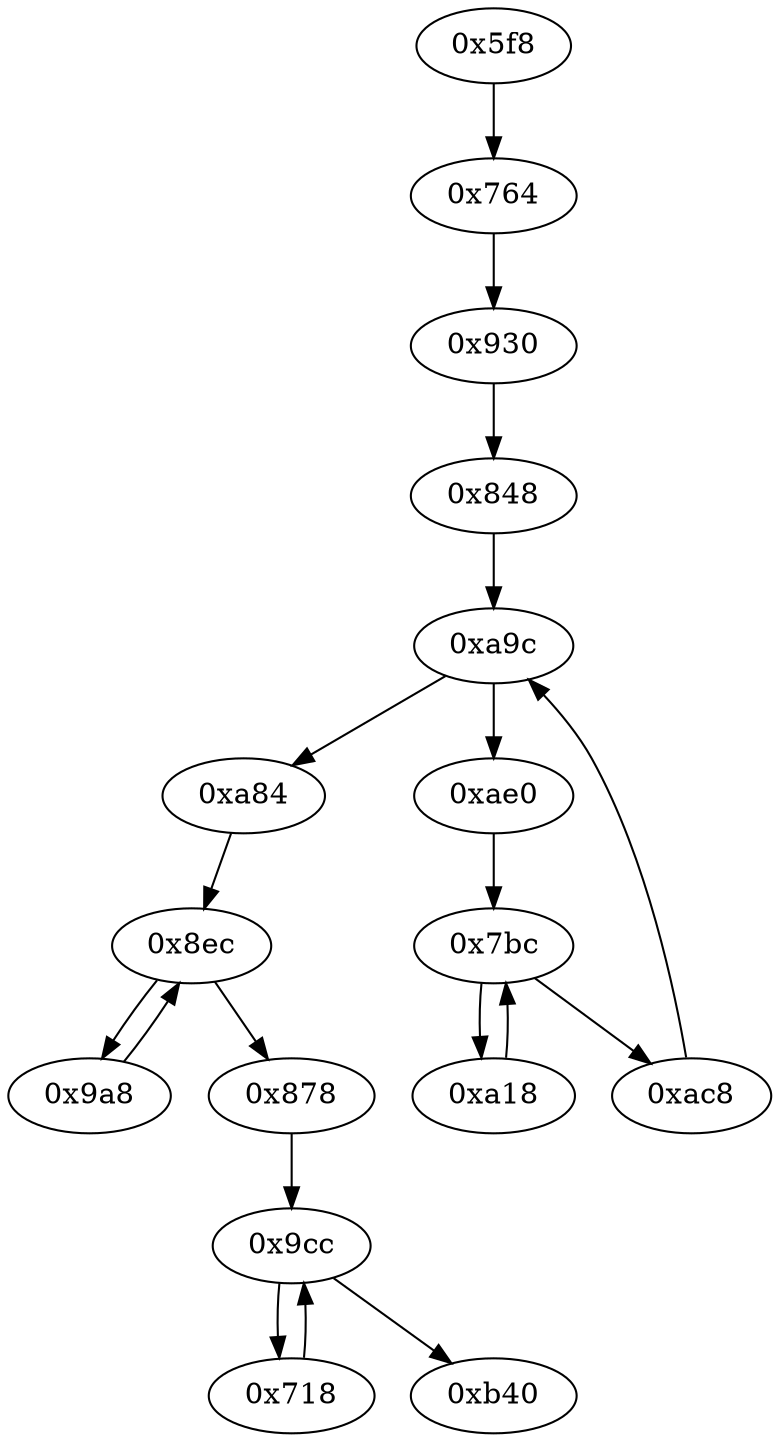 strict digraph "" {
	"0x764"	 [opcode="[u'ldrb', u'ldrb', u'eor', u'tst', u'ldr', u'mov', u'cmp', u'mov', u'mov', u'cmp', u'mov', u'b']"];
	"0x930"	 [opcode="[u'ldr', u'mov', u'ldr', u'sub', u'mul', u'eor', u'and', u'ldr', u'mov', u'mov', u'ldr', u'ldr', u'cmp', u'mov', u'teq', u'ldr', \
u'mov', u'cmp', u'mov', u'cmp', u'mov', u'b']"];
	"0x764" -> "0x930";
	"0x848"	 [opcode="[u'mov', u'str', u'mov', u'b']"];
	"0xa9c"	 [opcode="[u'ldr', u'str', u'ldr', u'str', u'ldr', u'ldr', u'ldr', u'ldr', u'cmp', u'mov', u'b']"];
	"0x848" -> "0xa9c";
	"0x9a8"	 [opcode="[u'ldr', u'lsl', u'str', u'ldr', u'rsb', u'rsb', u'str', u'ldr', u'b']"];
	"0x8ec"	 [opcode="[u'ldr', u'str', u'ldr', u'str', u'ldr', u'ldr', u'ldr', u'cmp', u'mov', u'b']"];
	"0x9a8" -> "0x8ec";
	"0x930" -> "0x848";
	"0x9cc"	 [opcode="[u'ldr', u'ldr', u'bl', u'ldr', u'ldr', u'mvn', u'ldr', u'rsb', u'mvn', u'mul', u'eor', u'and', u'ldr', u'ldr', u'mov', u'mov', \
u'cmp', u'mov', u'b']"];
	"0x718"	 [opcode="[u'ldr', u'ldr', u'bl', u'mvn', u'mov', u'b']"];
	"0x9cc" -> "0x718";
	"0xb40"	 [opcode="[u'mov', u'sub', u'pop']"];
	"0x9cc" -> "0xb40";
	"0xa84"	 [opcode="[u'mov', u'str', u'ldr', u'str', u'ldr', u'b']"];
	"0xa84" -> "0x8ec";
	"0x8ec" -> "0x9a8";
	"0x878"	 [opcode="[u'ldr', u'mov', u'ldr', u'sub', u'mul', u'mov', u'eor', u'and', u'ldr', u'mov', u'ldr', u'cmp', u'mov', u'teq', u'mov', u'mov', \
u'cmp', u'mov', u'mov', u'cmp', u'mov', u'b']"];
	"0x8ec" -> "0x878";
	"0x7bc"	 [opcode="[u'ldr', u'ldr', u'ldr', u'rsb', u'sub', u'str', u'ldr', u'ldr', u'sub', u'add', u'add', u'str', u'ldr', u'ldr', u'sub', u'mul', \
u'eor', u'and', u'ldr', u'ldr', u'mov', u'mov', u'cmp', u'mov', u'b']"];
	"0xa18"	 [opcode="[u'ldr', u'ldr', u'ldr', u'ldr', u'ldr', u'ldr', u'ldr', u'ldr', u'ldr', u'ldr', u'ldr', u'ldr', u'ldr', u'ldr', u'ldr', u'ldr', \
u'ldr', u'ldr', u'ldr', u'ldr', u'ldr', u'ldr', u'ldr', u'ldr', u'ldr', u'mov', u'b']"];
	"0x7bc" -> "0xa18";
	"0xac8"	 [opcode="[u'ldr', u'str', u'ldr']"];
	"0x7bc" -> "0xac8";
	"0xa9c" -> "0xa84";
	"0xae0"	 [opcode="[u'ldr', u'ldr', u'ldr', u'ldr', u'mov', u'rsb', u'cmp', u'mvn', u'mov', u'mul', u'mov', u'mvn', u'orr', u'cmn', u'mov', u'teq', \
u'mov', u'mov', u'cmn', u'mov', u'mov', u'cmp', u'mov', u'b']"];
	"0xa9c" -> "0xae0";
	"0xa18" -> "0x7bc";
	"0x718" -> "0x9cc";
	"0x878" -> "0x9cc";
	"0xae0" -> "0x7bc";
	"0x5f8"	 [opcode="[u'push', u'add', u'sub', u'str', u'ldr', u'mvn', u'ldr', u'ldr', u'add', u'sub', u'sub', u'mul', u'mov', u'mvn', u'ldr', u'orr', \
u'cmn', u'mov', u'mov', u'ldr', u'strb', u'cmp', u'mov', u'strb', u'ldr', u'ldr', u'str', u'ldr', u'str', u'ldr', u'ldr', u'ldr', \
u'ldr', u'ldr', u'str', u'ldr', u'ldr', u'add', u'str', u'ldr', u'add', u'str', u'str', u'str', u'str', u'str', u'b']"];
	"0x5f8" -> "0x764";
	"0xac8" -> "0xa9c";
}
